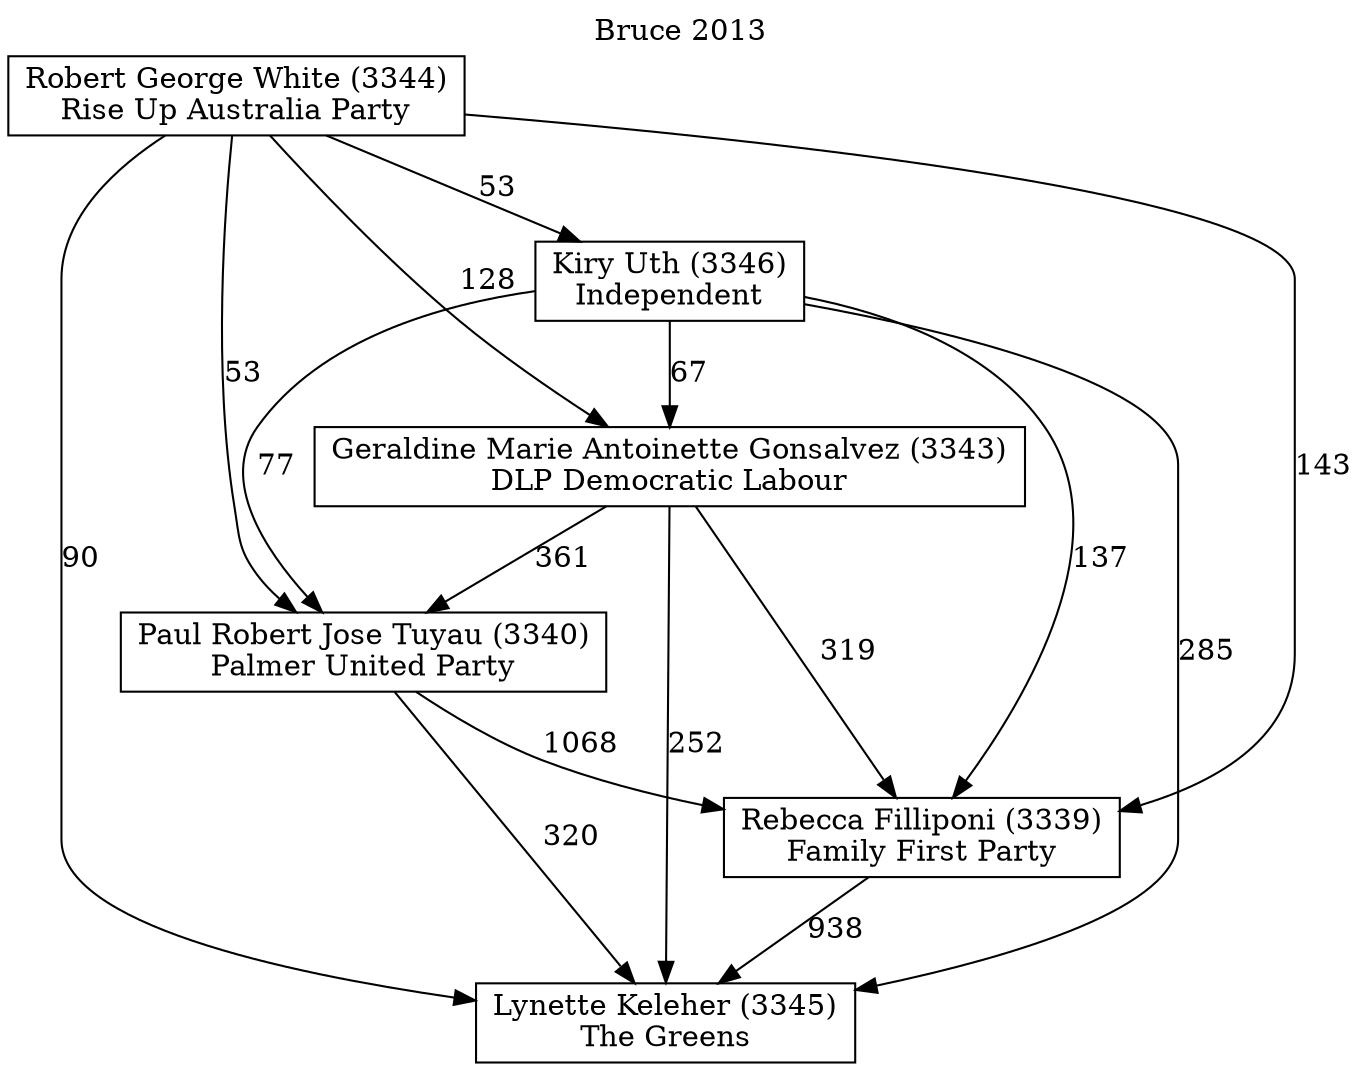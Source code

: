 // House preference flow
digraph "Lynette Keleher (3345)_Bruce_2013" {
	graph [label="Bruce 2013" labelloc=t mclimit=10]
	node [shape=box]
	"Lynette Keleher (3345)" [label="Lynette Keleher (3345)
The Greens"]
	"Rebecca Filliponi (3339)" [label="Rebecca Filliponi (3339)
Family First Party"]
	"Paul Robert Jose Tuyau (3340)" [label="Paul Robert Jose Tuyau (3340)
Palmer United Party"]
	"Geraldine Marie Antoinette Gonsalvez (3343)" [label="Geraldine Marie Antoinette Gonsalvez (3343)
DLP Democratic Labour"]
	"Kiry Uth (3346)" [label="Kiry Uth (3346)
Independent"]
	"Robert George White (3344)" [label="Robert George White (3344)
Rise Up Australia Party"]
	"Rebecca Filliponi (3339)" -> "Lynette Keleher (3345)" [label=938]
	"Paul Robert Jose Tuyau (3340)" -> "Rebecca Filliponi (3339)" [label=1068]
	"Geraldine Marie Antoinette Gonsalvez (3343)" -> "Paul Robert Jose Tuyau (3340)" [label=361]
	"Kiry Uth (3346)" -> "Geraldine Marie Antoinette Gonsalvez (3343)" [label=67]
	"Robert George White (3344)" -> "Kiry Uth (3346)" [label=53]
	"Paul Robert Jose Tuyau (3340)" -> "Lynette Keleher (3345)" [label=320]
	"Geraldine Marie Antoinette Gonsalvez (3343)" -> "Lynette Keleher (3345)" [label=252]
	"Kiry Uth (3346)" -> "Lynette Keleher (3345)" [label=285]
	"Robert George White (3344)" -> "Lynette Keleher (3345)" [label=90]
	"Robert George White (3344)" -> "Geraldine Marie Antoinette Gonsalvez (3343)" [label=128]
	"Kiry Uth (3346)" -> "Paul Robert Jose Tuyau (3340)" [label=77]
	"Robert George White (3344)" -> "Paul Robert Jose Tuyau (3340)" [label=53]
	"Geraldine Marie Antoinette Gonsalvez (3343)" -> "Rebecca Filliponi (3339)" [label=319]
	"Kiry Uth (3346)" -> "Rebecca Filliponi (3339)" [label=137]
	"Robert George White (3344)" -> "Rebecca Filliponi (3339)" [label=143]
}

